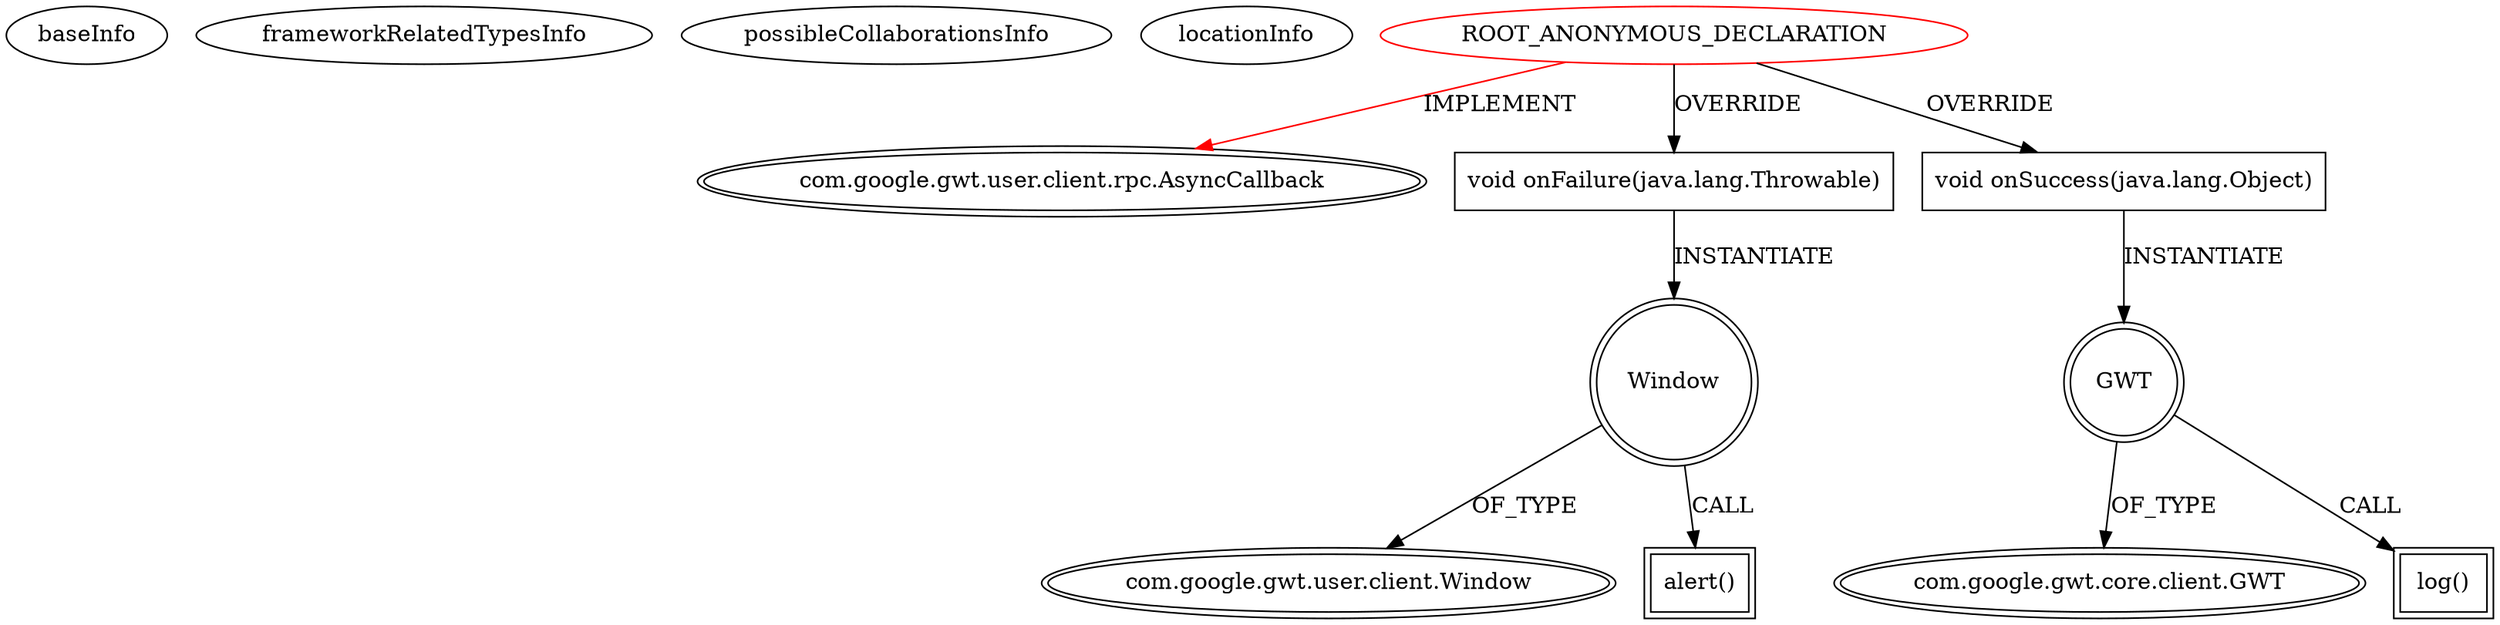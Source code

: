 digraph {
baseInfo[graphId=3136,category="extension_graph",isAnonymous=true,possibleRelation=false]
frameworkRelatedTypesInfo[0="com.google.gwt.user.client.rpc.AsyncCallback"]
possibleCollaborationsInfo[]
locationInfo[projectName="jaxzin-gwt-common-widgets",filePath="/jaxzin-gwt-common-widgets/gwt-common-widgets-master/src/com/jaxzin/gwt/ui/client/autocompletion/AutoCompletionTextBox.java",contextSignature="void onKeyUp(com.google.gwt.user.client.ui.Widget,char,int)",graphId="3136"]
0[label="ROOT_ANONYMOUS_DECLARATION",vertexType="ROOT_ANONYMOUS_DECLARATION",isFrameworkType=false,color=red]
1[label="com.google.gwt.user.client.rpc.AsyncCallback",vertexType="FRAMEWORK_INTERFACE_TYPE",isFrameworkType=true,peripheries=2]
2[label="void onFailure(java.lang.Throwable)",vertexType="OVERRIDING_METHOD_DECLARATION",isFrameworkType=false,shape=box]
3[label="Window",vertexType="VARIABLE_EXPRESION",isFrameworkType=true,peripheries=2,shape=circle]
5[label="com.google.gwt.user.client.Window",vertexType="FRAMEWORK_CLASS_TYPE",isFrameworkType=true,peripheries=2]
4[label="alert()",vertexType="INSIDE_CALL",isFrameworkType=true,peripheries=2,shape=box]
6[label="void onSuccess(java.lang.Object)",vertexType="OVERRIDING_METHOD_DECLARATION",isFrameworkType=false,shape=box]
7[label="GWT",vertexType="VARIABLE_EXPRESION",isFrameworkType=true,peripheries=2,shape=circle]
9[label="com.google.gwt.core.client.GWT",vertexType="FRAMEWORK_CLASS_TYPE",isFrameworkType=true,peripheries=2]
8[label="log()",vertexType="INSIDE_CALL",isFrameworkType=true,peripheries=2,shape=box]
0->1[label="IMPLEMENT",color=red]
0->2[label="OVERRIDE"]
2->3[label="INSTANTIATE"]
3->5[label="OF_TYPE"]
3->4[label="CALL"]
0->6[label="OVERRIDE"]
6->7[label="INSTANTIATE"]
7->9[label="OF_TYPE"]
7->8[label="CALL"]
}
